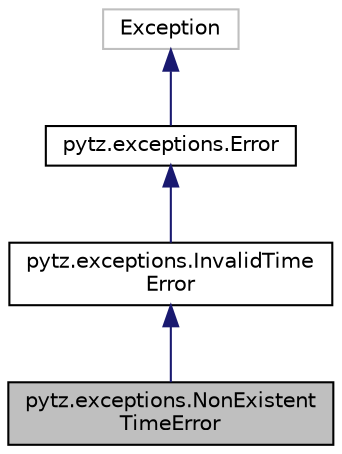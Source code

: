 digraph "pytz.exceptions.NonExistentTimeError"
{
 // LATEX_PDF_SIZE
  edge [fontname="Helvetica",fontsize="10",labelfontname="Helvetica",labelfontsize="10"];
  node [fontname="Helvetica",fontsize="10",shape=record];
  Node1 [label="pytz.exceptions.NonExistent\lTimeError",height=0.2,width=0.4,color="black", fillcolor="grey75", style="filled", fontcolor="black",tooltip=" "];
  Node2 -> Node1 [dir="back",color="midnightblue",fontsize="10",style="solid"];
  Node2 [label="pytz.exceptions.InvalidTime\lError",height=0.2,width=0.4,color="black", fillcolor="white", style="filled",URL="$classpytz_1_1exceptions_1_1_invalid_time_error.html",tooltip=" "];
  Node3 -> Node2 [dir="back",color="midnightblue",fontsize="10",style="solid"];
  Node3 [label="pytz.exceptions.Error",height=0.2,width=0.4,color="black", fillcolor="white", style="filled",URL="$classpytz_1_1exceptions_1_1_error.html",tooltip=" "];
  Node4 -> Node3 [dir="back",color="midnightblue",fontsize="10",style="solid"];
  Node4 [label="Exception",height=0.2,width=0.4,color="grey75", fillcolor="white", style="filled",tooltip=" "];
}
